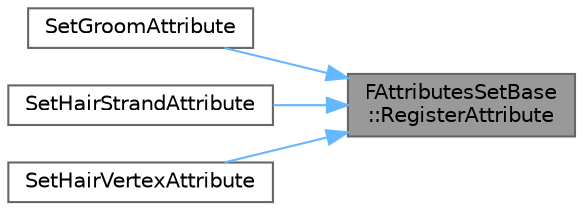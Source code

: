 digraph "FAttributesSetBase::RegisterAttribute"
{
 // INTERACTIVE_SVG=YES
 // LATEX_PDF_SIZE
  bgcolor="transparent";
  edge [fontname=Helvetica,fontsize=10,labelfontname=Helvetica,labelfontsize=10];
  node [fontname=Helvetica,fontsize=10,shape=box,height=0.2,width=0.4];
  rankdir="RL";
  Node1 [id="Node000001",label="FAttributesSetBase\l::RegisterAttribute",height=0.2,width=0.4,color="gray40", fillcolor="grey60", style="filled", fontcolor="black",tooltip="Register a new simple attribute."];
  Node1 -> Node2 [id="edge1_Node000001_Node000002",dir="back",color="steelblue1",style="solid",tooltip=" "];
  Node2 [id="Node000002",label="SetGroomAttribute",height=0.2,width=0.4,color="grey40", fillcolor="white", style="filled",URL="$df/d27/HairDescription_8h.html#a84e458fc7cfd7a6434a5bfd5b5d5bb74",tooltip=" "];
  Node1 -> Node3 [id="edge2_Node000001_Node000003",dir="back",color="steelblue1",style="solid",tooltip=" "];
  Node3 [id="Node000003",label="SetHairStrandAttribute",height=0.2,width=0.4,color="grey40", fillcolor="white", style="filled",URL="$df/d27/HairDescription_8h.html#ad05eb55feec0036df50b206373427e2a",tooltip=" "];
  Node1 -> Node4 [id="edge3_Node000001_Node000004",dir="back",color="steelblue1",style="solid",tooltip=" "];
  Node4 [id="Node000004",label="SetHairVertexAttribute",height=0.2,width=0.4,color="grey40", fillcolor="white", style="filled",URL="$df/d27/HairDescription_8h.html#a7382cbfc8f659caed8bb31129acc3732",tooltip=" "];
}
